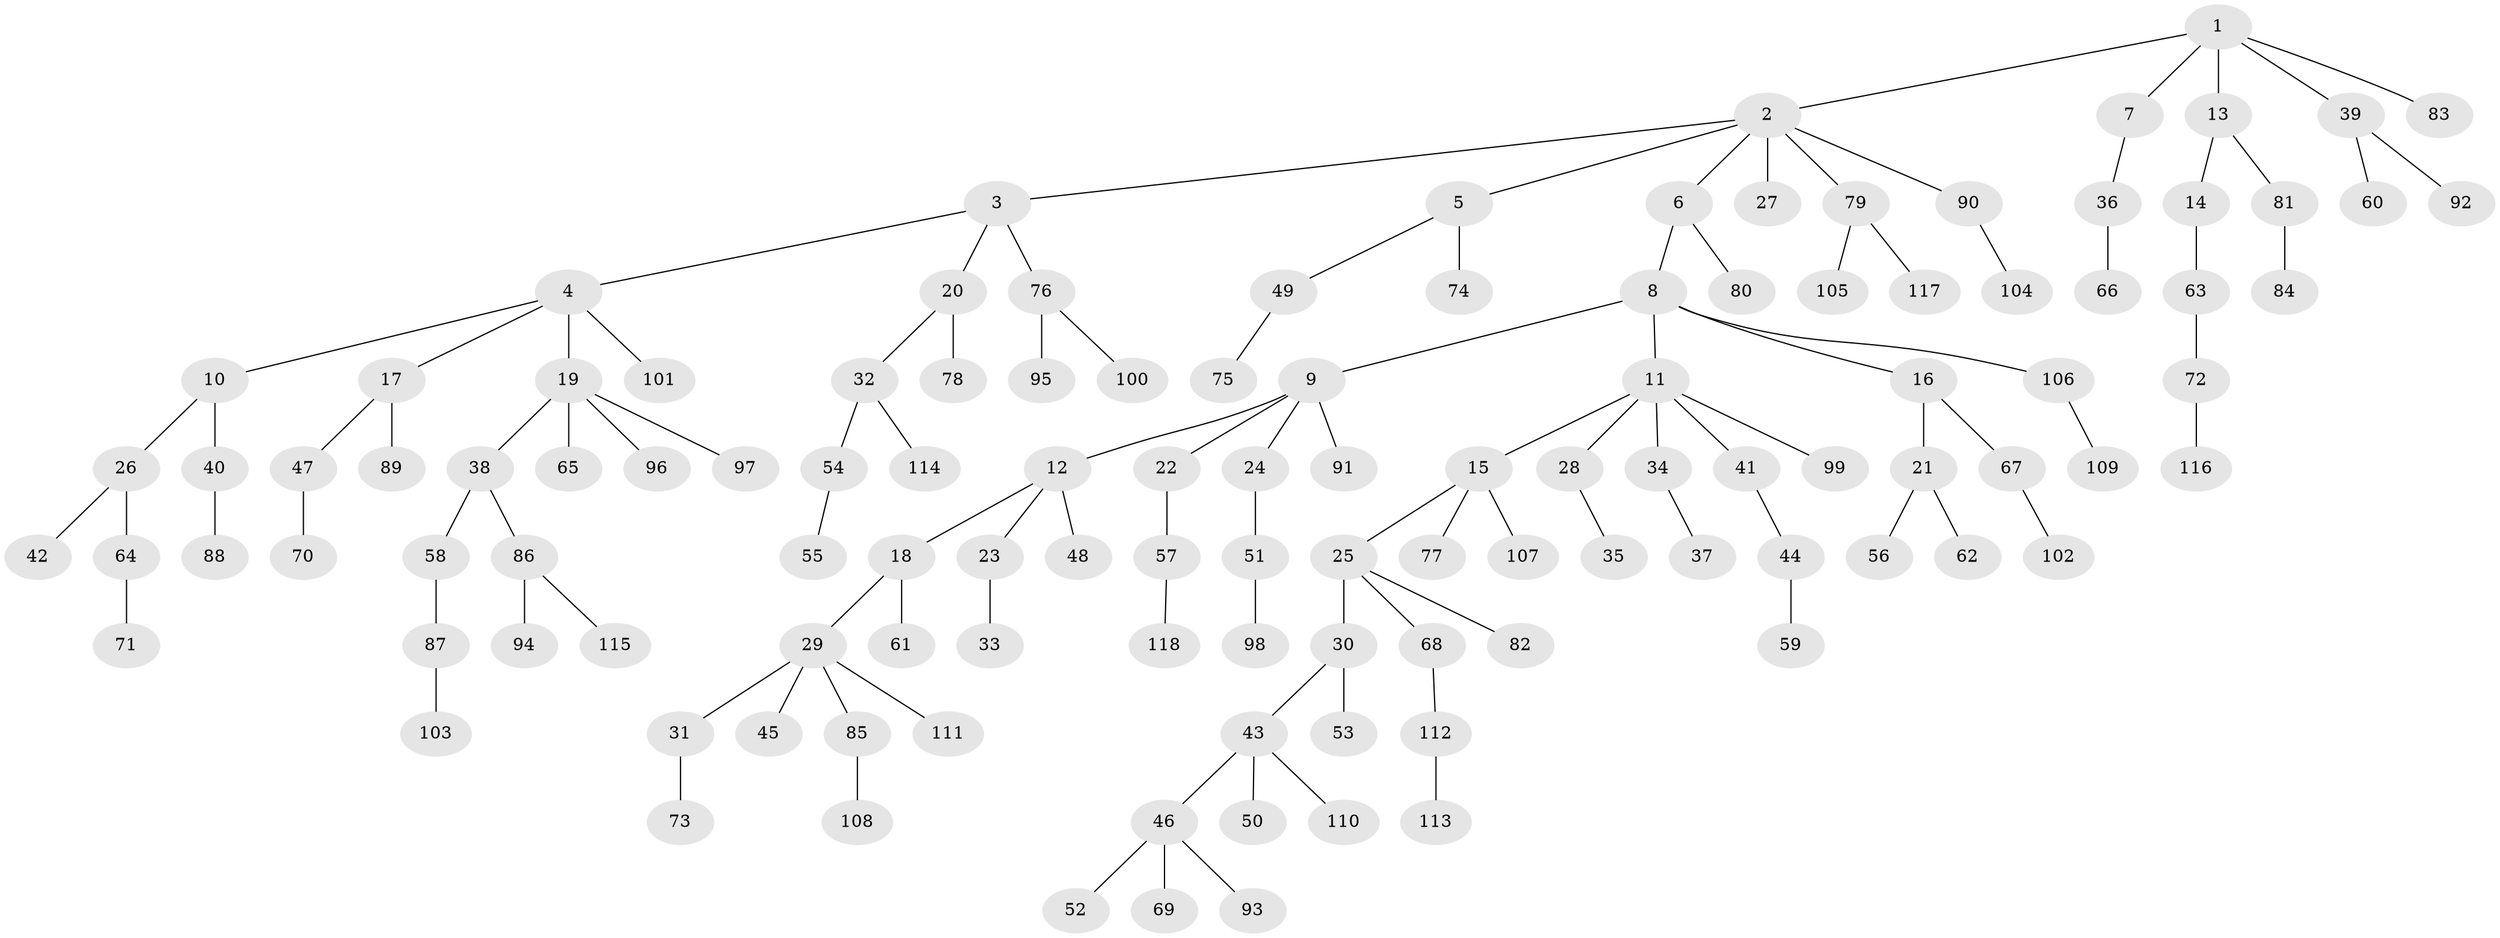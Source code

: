 // coarse degree distribution, {4: 0.08450704225352113, 6: 0.014084507042253521, 2: 0.28169014084507044, 5: 0.028169014084507043, 3: 0.1267605633802817, 1: 0.4647887323943662}
// Generated by graph-tools (version 1.1) at 2025/51/03/04/25 22:51:28]
// undirected, 118 vertices, 117 edges
graph export_dot {
  node [color=gray90,style=filled];
  1;
  2;
  3;
  4;
  5;
  6;
  7;
  8;
  9;
  10;
  11;
  12;
  13;
  14;
  15;
  16;
  17;
  18;
  19;
  20;
  21;
  22;
  23;
  24;
  25;
  26;
  27;
  28;
  29;
  30;
  31;
  32;
  33;
  34;
  35;
  36;
  37;
  38;
  39;
  40;
  41;
  42;
  43;
  44;
  45;
  46;
  47;
  48;
  49;
  50;
  51;
  52;
  53;
  54;
  55;
  56;
  57;
  58;
  59;
  60;
  61;
  62;
  63;
  64;
  65;
  66;
  67;
  68;
  69;
  70;
  71;
  72;
  73;
  74;
  75;
  76;
  77;
  78;
  79;
  80;
  81;
  82;
  83;
  84;
  85;
  86;
  87;
  88;
  89;
  90;
  91;
  92;
  93;
  94;
  95;
  96;
  97;
  98;
  99;
  100;
  101;
  102;
  103;
  104;
  105;
  106;
  107;
  108;
  109;
  110;
  111;
  112;
  113;
  114;
  115;
  116;
  117;
  118;
  1 -- 2;
  1 -- 7;
  1 -- 13;
  1 -- 39;
  1 -- 83;
  2 -- 3;
  2 -- 5;
  2 -- 6;
  2 -- 27;
  2 -- 79;
  2 -- 90;
  3 -- 4;
  3 -- 20;
  3 -- 76;
  4 -- 10;
  4 -- 17;
  4 -- 19;
  4 -- 101;
  5 -- 49;
  5 -- 74;
  6 -- 8;
  6 -- 80;
  7 -- 36;
  8 -- 9;
  8 -- 11;
  8 -- 16;
  8 -- 106;
  9 -- 12;
  9 -- 22;
  9 -- 24;
  9 -- 91;
  10 -- 26;
  10 -- 40;
  11 -- 15;
  11 -- 28;
  11 -- 34;
  11 -- 41;
  11 -- 99;
  12 -- 18;
  12 -- 23;
  12 -- 48;
  13 -- 14;
  13 -- 81;
  14 -- 63;
  15 -- 25;
  15 -- 77;
  15 -- 107;
  16 -- 21;
  16 -- 67;
  17 -- 47;
  17 -- 89;
  18 -- 29;
  18 -- 61;
  19 -- 38;
  19 -- 65;
  19 -- 96;
  19 -- 97;
  20 -- 32;
  20 -- 78;
  21 -- 56;
  21 -- 62;
  22 -- 57;
  23 -- 33;
  24 -- 51;
  25 -- 30;
  25 -- 68;
  25 -- 82;
  26 -- 42;
  26 -- 64;
  28 -- 35;
  29 -- 31;
  29 -- 45;
  29 -- 85;
  29 -- 111;
  30 -- 43;
  30 -- 53;
  31 -- 73;
  32 -- 54;
  32 -- 114;
  34 -- 37;
  36 -- 66;
  38 -- 58;
  38 -- 86;
  39 -- 60;
  39 -- 92;
  40 -- 88;
  41 -- 44;
  43 -- 46;
  43 -- 50;
  43 -- 110;
  44 -- 59;
  46 -- 52;
  46 -- 69;
  46 -- 93;
  47 -- 70;
  49 -- 75;
  51 -- 98;
  54 -- 55;
  57 -- 118;
  58 -- 87;
  63 -- 72;
  64 -- 71;
  67 -- 102;
  68 -- 112;
  72 -- 116;
  76 -- 95;
  76 -- 100;
  79 -- 105;
  79 -- 117;
  81 -- 84;
  85 -- 108;
  86 -- 94;
  86 -- 115;
  87 -- 103;
  90 -- 104;
  106 -- 109;
  112 -- 113;
}
